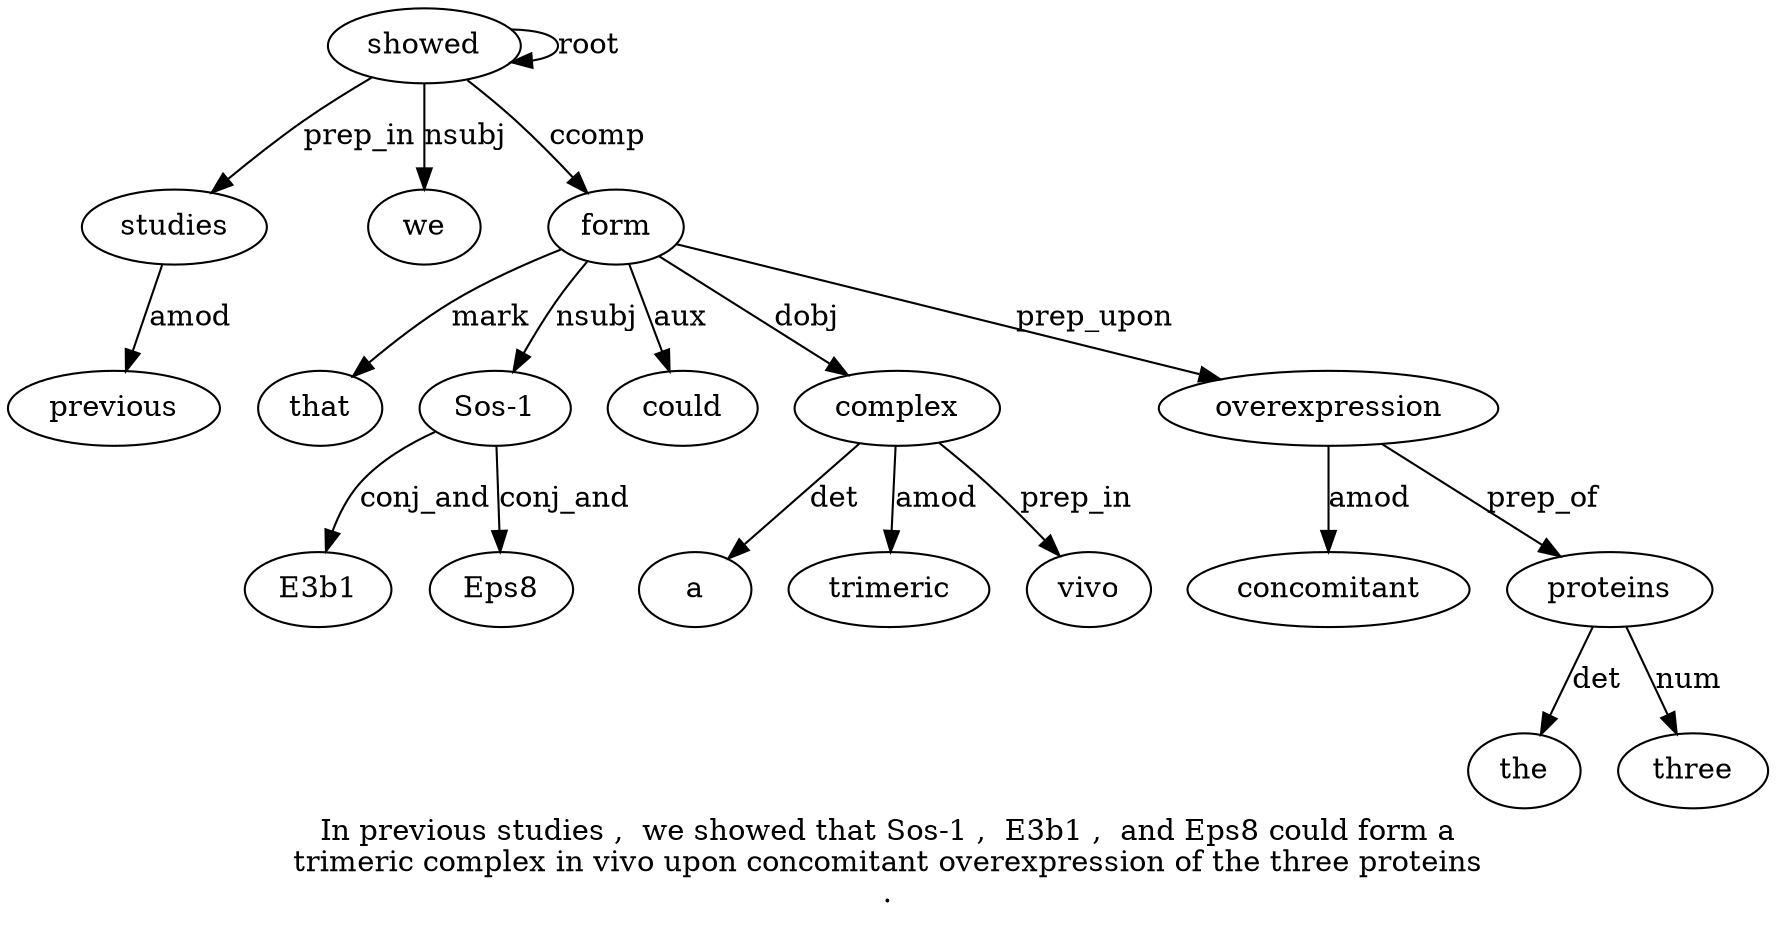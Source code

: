 digraph "In previous studies ,  we showed that Sos-1 ,  E3b1 ,  and Eps8 could form a trimeric complex in vivo upon concomitant overexpression of the three proteins ." {
label="In previous studies ,  we showed that Sos-1 ,  E3b1 ,  and Eps8 could form a
trimeric complex in vivo upon concomitant overexpression of the three proteins
.";
studies3 [style=filled, fillcolor=white, label=studies];
previous2 [style=filled, fillcolor=white, label=previous];
studies3 -> previous2  [label=amod];
showed6 [style=filled, fillcolor=white, label=showed];
showed6 -> studies3  [label=prep_in];
we5 [style=filled, fillcolor=white, label=we];
showed6 -> we5  [label=nsubj];
showed6 -> showed6  [label=root];
form15 [style=filled, fillcolor=white, label=form];
that7 [style=filled, fillcolor=white, label=that];
form15 -> that7  [label=mark];
"Sos-18" [style=filled, fillcolor=white, label="Sos-1"];
form15 -> "Sos-18"  [label=nsubj];
E3b110 [style=filled, fillcolor=white, label=E3b1];
"Sos-18" -> E3b110  [label=conj_and];
Eps813 [style=filled, fillcolor=white, label=Eps8];
"Sos-18" -> Eps813  [label=conj_and];
could14 [style=filled, fillcolor=white, label=could];
form15 -> could14  [label=aux];
showed6 -> form15  [label=ccomp];
complex18 [style=filled, fillcolor=white, label=complex];
a16 [style=filled, fillcolor=white, label=a];
complex18 -> a16  [label=det];
trimeric17 [style=filled, fillcolor=white, label=trimeric];
complex18 -> trimeric17  [label=amod];
form15 -> complex18  [label=dobj];
vivo20 [style=filled, fillcolor=white, label=vivo];
complex18 -> vivo20  [label=prep_in];
overexpression23 [style=filled, fillcolor=white, label=overexpression];
concomitant22 [style=filled, fillcolor=white, label=concomitant];
overexpression23 -> concomitant22  [label=amod];
form15 -> overexpression23  [label=prep_upon];
proteins27 [style=filled, fillcolor=white, label=proteins];
the25 [style=filled, fillcolor=white, label=the];
proteins27 -> the25  [label=det];
three26 [style=filled, fillcolor=white, label=three];
proteins27 -> three26  [label=num];
overexpression23 -> proteins27  [label=prep_of];
}
